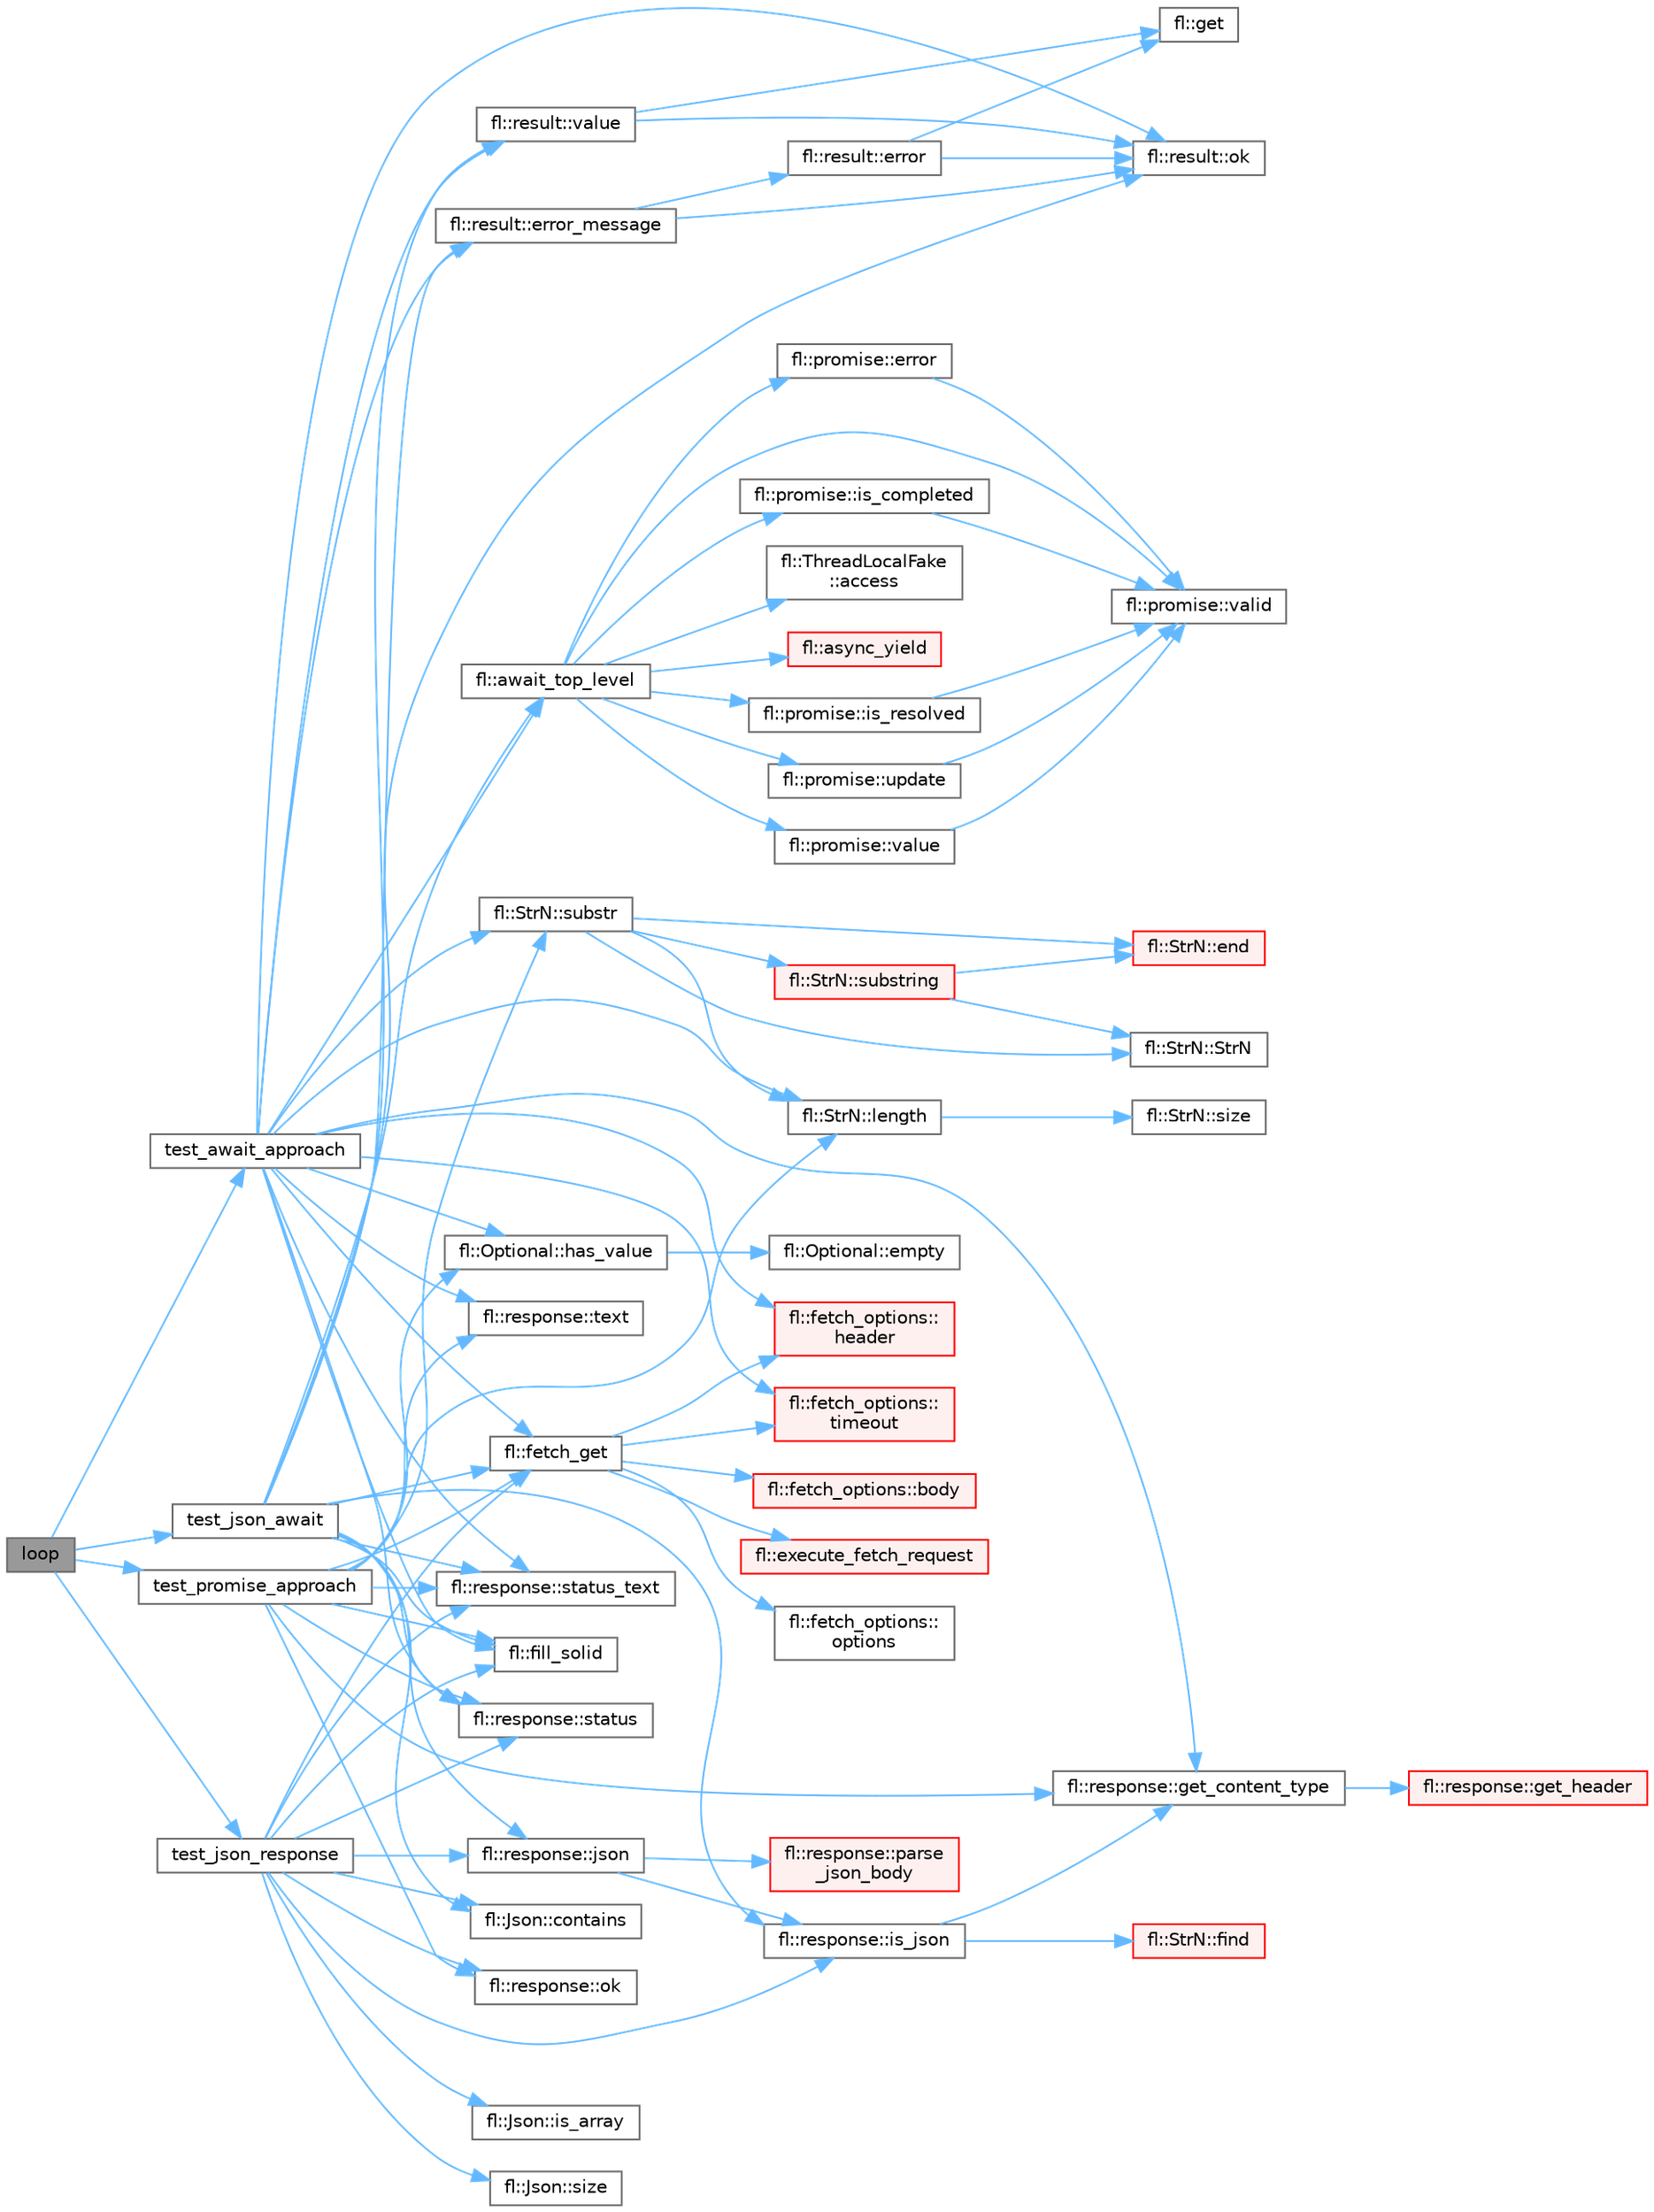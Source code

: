 digraph "loop"
{
 // INTERACTIVE_SVG=YES
 // LATEX_PDF_SIZE
  bgcolor="transparent";
  edge [fontname=Helvetica,fontsize=10,labelfontname=Helvetica,labelfontsize=10];
  node [fontname=Helvetica,fontsize=10,shape=box,height=0.2,width=0.4];
  rankdir="LR";
  Node1 [id="Node000001",label="loop",height=0.2,width=0.4,color="gray40", fillcolor="grey60", style="filled", fontcolor="black",tooltip=" "];
  Node1 -> Node2 [id="edge1_Node000001_Node000002",color="steelblue1",style="solid",tooltip=" "];
  Node2 [id="Node000002",label="test_await_approach",height=0.2,width=0.4,color="grey40", fillcolor="white", style="filled",URL="$d5/dec/_net_test_real_8h_a75e6549812ad7bff897e0c92a225878a.html#a75e6549812ad7bff897e0c92a225878a",tooltip=" "];
  Node2 -> Node3 [id="edge2_Node000002_Node000003",color="steelblue1",style="solid",tooltip=" "];
  Node3 [id="Node000003",label="fl::await_top_level",height=0.2,width=0.4,color="grey40", fillcolor="white", style="filled",URL="$d4/d36/namespacefl_a422168cc1b8dc2e0a10dfedf921ac003.html#a422168cc1b8dc2e0a10dfedf921ac003",tooltip="Synchronously wait for a promise to complete (ONLY safe in top-level contexts)"];
  Node3 -> Node4 [id="edge3_Node000003_Node000004",color="steelblue1",style="solid",tooltip=" "];
  Node4 [id="Node000004",label="fl::ThreadLocalFake\l::access",height=0.2,width=0.4,color="grey40", fillcolor="white", style="filled",URL="$dd/dfc/classfl_1_1_thread_local_fake_a838e1065e19cc5af4edb3b5da131706a.html#a838e1065e19cc5af4edb3b5da131706a",tooltip=" "];
  Node3 -> Node5 [id="edge4_Node000003_Node000005",color="steelblue1",style="solid",tooltip=" "];
  Node5 [id="Node000005",label="fl::async_yield",height=0.2,width=0.4,color="red", fillcolor="#FFF0F0", style="filled",URL="$d4/d36/namespacefl_a490bb1b7e97181543efd2c62768edda8.html#a490bb1b7e97181543efd2c62768edda8",tooltip="Platform-specific async yield function."];
  Node3 -> Node16 [id="edge5_Node000003_Node000016",color="steelblue1",style="solid",tooltip=" "];
  Node16 [id="Node000016",label="fl::promise::error",height=0.2,width=0.4,color="grey40", fillcolor="white", style="filled",URL="$d1/d21/classfl_1_1promise_a13a94578149cb4f8e85f643492411bf5.html#a13a94578149cb4f8e85f643492411bf5",tooltip="Get the error (only valid if is_rejected() returns true)"];
  Node16 -> Node17 [id="edge6_Node000016_Node000017",color="steelblue1",style="solid",tooltip=" "];
  Node17 [id="Node000017",label="fl::promise::valid",height=0.2,width=0.4,color="grey40", fillcolor="white", style="filled",URL="$d1/d21/classfl_1_1promise_a912aa98a2d3d942da9a902f518d57a1a.html#a912aa98a2d3d942da9a902f518d57a1a",tooltip="Check if promise is valid."];
  Node3 -> Node18 [id="edge7_Node000003_Node000018",color="steelblue1",style="solid",tooltip=" "];
  Node18 [id="Node000018",label="fl::promise::is_completed",height=0.2,width=0.4,color="grey40", fillcolor="white", style="filled",URL="$d1/d21/classfl_1_1promise_afd67743e54c389fdb8e8662b545018c4.html#afd67743e54c389fdb8e8662b545018c4",tooltip="Check if promise is completed (resolved or rejected)"];
  Node18 -> Node17 [id="edge8_Node000018_Node000017",color="steelblue1",style="solid",tooltip=" "];
  Node3 -> Node19 [id="edge9_Node000003_Node000019",color="steelblue1",style="solid",tooltip=" "];
  Node19 [id="Node000019",label="fl::promise::is_resolved",height=0.2,width=0.4,color="grey40", fillcolor="white", style="filled",URL="$d1/d21/classfl_1_1promise_a35fe98fffd99be1d59765514b0d360d2.html#a35fe98fffd99be1d59765514b0d360d2",tooltip="Check if promise is resolved (completed successfully)"];
  Node19 -> Node17 [id="edge10_Node000019_Node000017",color="steelblue1",style="solid",tooltip=" "];
  Node3 -> Node20 [id="edge11_Node000003_Node000020",color="steelblue1",style="solid",tooltip=" "];
  Node20 [id="Node000020",label="fl::promise::update",height=0.2,width=0.4,color="grey40", fillcolor="white", style="filled",URL="$d1/d21/classfl_1_1promise_a20e3006272cac1616befc01daf0f8d6e.html#a20e3006272cac1616befc01daf0f8d6e",tooltip="Update promise state in main loop - should be called periodically This processes pending callbacks wh..."];
  Node20 -> Node17 [id="edge12_Node000020_Node000017",color="steelblue1",style="solid",tooltip=" "];
  Node3 -> Node17 [id="edge13_Node000003_Node000017",color="steelblue1",style="solid",tooltip=" "];
  Node3 -> Node21 [id="edge14_Node000003_Node000021",color="steelblue1",style="solid",tooltip=" "];
  Node21 [id="Node000021",label="fl::promise::value",height=0.2,width=0.4,color="grey40", fillcolor="white", style="filled",URL="$d1/d21/classfl_1_1promise_a915f95ce14f79b1a74c7c4b74053fdda.html#a915f95ce14f79b1a74c7c4b74053fdda",tooltip="Get the result value (only valid if is_resolved() returns true)"];
  Node21 -> Node17 [id="edge15_Node000021_Node000017",color="steelblue1",style="solid",tooltip=" "];
  Node2 -> Node22 [id="edge16_Node000002_Node000022",color="steelblue1",style="solid",tooltip=" "];
  Node22 [id="Node000022",label="fl::result::error_message",height=0.2,width=0.4,color="grey40", fillcolor="white", style="filled",URL="$dc/d6d/classfl_1_1result_addee698c009fb513a8b4ceafa05f611f.html#addee698c009fb513a8b4ceafa05f611f",tooltip="Get the error message as a convenience."];
  Node22 -> Node23 [id="edge17_Node000022_Node000023",color="steelblue1",style="solid",tooltip=" "];
  Node23 [id="Node000023",label="fl::result::error",height=0.2,width=0.4,color="grey40", fillcolor="white", style="filled",URL="$dc/d6d/classfl_1_1result_a6659dd0a3e0580c716fe00e214b0f079.html#a6659dd0a3e0580c716fe00e214b0f079",tooltip="Get the error value."];
  Node23 -> Node24 [id="edge18_Node000023_Node000024",color="steelblue1",style="solid",tooltip=" "];
  Node24 [id="Node000024",label="fl::get",height=0.2,width=0.4,color="grey40", fillcolor="white", style="filled",URL="$d4/d36/namespacefl_aaad7bab3a46c3353c72c671c8372be3e.html#aaad7bab3a46c3353c72c671c8372be3e",tooltip=" "];
  Node23 -> Node25 [id="edge19_Node000023_Node000025",color="steelblue1",style="solid",tooltip=" "];
  Node25 [id="Node000025",label="fl::result::ok",height=0.2,width=0.4,color="grey40", fillcolor="white", style="filled",URL="$dc/d6d/classfl_1_1result_ac2b044bd270c831d02dd736571640bac.html#ac2b044bd270c831d02dd736571640bac",tooltip="Check if the result is successful."];
  Node22 -> Node25 [id="edge20_Node000022_Node000025",color="steelblue1",style="solid",tooltip=" "];
  Node2 -> Node26 [id="edge21_Node000002_Node000026",color="steelblue1",style="solid",tooltip=" "];
  Node26 [id="Node000026",label="fl::fetch_get",height=0.2,width=0.4,color="grey40", fillcolor="white", style="filled",URL="$d4/d36/namespacefl_af42605edbdf3f35d997e6da5be2c02a5.html#af42605edbdf3f35d997e6da5be2c02a5",tooltip="HTTP GET request."];
  Node26 -> Node27 [id="edge22_Node000026_Node000027",color="steelblue1",style="solid",tooltip=" "];
  Node27 [id="Node000027",label="fl::fetch_options::body",height=0.2,width=0.4,color="red", fillcolor="#FFF0F0", style="filled",URL="$d2/d49/classfl_1_1fetch__options_a38270ee520d0b35566a972e44006350b.html#a38270ee520d0b35566a972e44006350b",tooltip="Set request body."];
  Node26 -> Node30 [id="edge23_Node000026_Node000030",color="steelblue1",style="solid",tooltip=" "];
  Node30 [id="Node000030",label="fl::execute_fetch_request",height=0.2,width=0.4,color="red", fillcolor="#FFF0F0", style="filled",URL="$d4/d36/namespacefl_a614354323511a444f4f3d295d6a41db8.html#a614354323511a444f4f3d295d6a41db8",tooltip="Internal helper to execute a fetch request and return a promise."];
  Node26 -> Node36 [id="edge24_Node000026_Node000036",color="steelblue1",style="solid",tooltip=" "];
  Node36 [id="Node000036",label="fl::fetch_options::\lheader",height=0.2,width=0.4,color="red", fillcolor="#FFF0F0", style="filled",URL="$d2/d49/classfl_1_1fetch__options_a541c0709606193eb2057cafa1aa42a29.html#a541c0709606193eb2057cafa1aa42a29",tooltip="Add header."];
  Node26 -> Node37 [id="edge25_Node000026_Node000037",color="steelblue1",style="solid",tooltip=" "];
  Node37 [id="Node000037",label="fl::fetch_options::\loptions",height=0.2,width=0.4,color="grey40", fillcolor="white", style="filled",URL="$d2/d49/classfl_1_1fetch__options_a79495f6a025bd4851500804ad92f81ba.html#a79495f6a025bd4851500804ad92f81ba",tooltip="Get the options for this request."];
  Node26 -> Node38 [id="edge26_Node000026_Node000038",color="steelblue1",style="solid",tooltip=" "];
  Node38 [id="Node000038",label="fl::fetch_options::\ltimeout",height=0.2,width=0.4,color="red", fillcolor="#FFF0F0", style="filled",URL="$d2/d49/classfl_1_1fetch__options_a1a19b6646176204db31d1ab58cab1e57.html#a1a19b6646176204db31d1ab58cab1e57",tooltip="Set timeout in milliseconds."];
  Node2 -> Node39 [id="edge27_Node000002_Node000039",color="steelblue1",style="solid",tooltip=" "];
  Node39 [id="Node000039",label="fl::fill_solid",height=0.2,width=0.4,color="grey40", fillcolor="white", style="filled",URL="$da/de3/group___color_fills_gafcada3a28df2b4491cbee30297e39ea7.html#gafcada3a28df2b4491cbee30297e39ea7",tooltip="Fill a range of LEDs with a solid color."];
  Node2 -> Node40 [id="edge28_Node000002_Node000040",color="steelblue1",style="solid",tooltip=" "];
  Node40 [id="Node000040",label="fl::response::get_content_type",height=0.2,width=0.4,color="grey40", fillcolor="white", style="filled",URL="$d5/d4b/classfl_1_1response_a330eca0371b3740387f8a8ffbbf01323.html#a330eca0371b3740387f8a8ffbbf01323",tooltip="Get content type convenience method."];
  Node40 -> Node41 [id="edge29_Node000040_Node000041",color="steelblue1",style="solid",tooltip=" "];
  Node41 [id="Node000041",label="fl::response::get_header",height=0.2,width=0.4,color="red", fillcolor="#FFF0F0", style="filled",URL="$d5/d4b/classfl_1_1response_a589fee303b366ab7853c5460832adf13.html#a589fee303b366ab7853c5460832adf13",tooltip="Get header value (like JavaScript response.headers.get())"];
  Node2 -> Node43 [id="edge30_Node000002_Node000043",color="steelblue1",style="solid",tooltip=" "];
  Node43 [id="Node000043",label="fl::Optional::has_value",height=0.2,width=0.4,color="grey40", fillcolor="white", style="filled",URL="$dd/dd8/classfl_1_1_optional_af1d52a15ec0e1b107418fd5ba19be3d4.html#af1d52a15ec0e1b107418fd5ba19be3d4",tooltip=" "];
  Node43 -> Node44 [id="edge31_Node000043_Node000044",color="steelblue1",style="solid",tooltip=" "];
  Node44 [id="Node000044",label="fl::Optional::empty",height=0.2,width=0.4,color="grey40", fillcolor="white", style="filled",URL="$dd/dd8/classfl_1_1_optional_a0de059fb85ad1fb981c19aa9c50edee9.html#a0de059fb85ad1fb981c19aa9c50edee9",tooltip=" "];
  Node2 -> Node36 [id="edge32_Node000002_Node000036",color="steelblue1",style="solid",tooltip=" "];
  Node2 -> Node45 [id="edge33_Node000002_Node000045",color="steelblue1",style="solid",tooltip=" "];
  Node45 [id="Node000045",label="fl::StrN::length",height=0.2,width=0.4,color="grey40", fillcolor="white", style="filled",URL="$dc/d96/classfl_1_1_str_n_a9fb58d43cd573741eb3e9507cb48cca7.html#a9fb58d43cd573741eb3e9507cb48cca7",tooltip=" "];
  Node45 -> Node46 [id="edge34_Node000045_Node000046",color="steelblue1",style="solid",tooltip=" "];
  Node46 [id="Node000046",label="fl::StrN::size",height=0.2,width=0.4,color="grey40", fillcolor="white", style="filled",URL="$dc/d96/classfl_1_1_str_n_a10074eeff3144d54106280a2a26f5af4.html#a10074eeff3144d54106280a2a26f5af4",tooltip=" "];
  Node2 -> Node25 [id="edge35_Node000002_Node000025",color="steelblue1",style="solid",tooltip=" "];
  Node2 -> Node47 [id="edge36_Node000002_Node000047",color="steelblue1",style="solid",tooltip=" "];
  Node47 [id="Node000047",label="fl::response::status",height=0.2,width=0.4,color="grey40", fillcolor="white", style="filled",URL="$d5/d4b/classfl_1_1response_ab0dfb2ce40390826ab23a0447ba348a3.html#ab0dfb2ce40390826ab23a0447ba348a3",tooltip="HTTP status code (like JavaScript response.status)"];
  Node2 -> Node48 [id="edge37_Node000002_Node000048",color="steelblue1",style="solid",tooltip=" "];
  Node48 [id="Node000048",label="fl::response::status_text",height=0.2,width=0.4,color="grey40", fillcolor="white", style="filled",URL="$d5/d4b/classfl_1_1response_a60c35a8b2eafc7183d8df62452855ebd.html#a60c35a8b2eafc7183d8df62452855ebd",tooltip="HTTP status text (like JavaScript response.statusText)"];
  Node2 -> Node49 [id="edge38_Node000002_Node000049",color="steelblue1",style="solid",tooltip=" "];
  Node49 [id="Node000049",label="fl::StrN::substr",height=0.2,width=0.4,color="grey40", fillcolor="white", style="filled",URL="$dc/d96/classfl_1_1_str_n_a21a0bc7b6460aea621fd132a2be492ef.html#a21a0bc7b6460aea621fd132a2be492ef",tooltip=" "];
  Node49 -> Node50 [id="edge39_Node000049_Node000050",color="steelblue1",style="solid",tooltip=" "];
  Node50 [id="Node000050",label="fl::StrN::StrN",height=0.2,width=0.4,color="grey40", fillcolor="white", style="filled",URL="$dc/d96/classfl_1_1_str_n_ae1303fb18c4230406d75f3649da8711d.html#ae1303fb18c4230406d75f3649da8711d",tooltip=" "];
  Node49 -> Node51 [id="edge40_Node000049_Node000051",color="steelblue1",style="solid",tooltip=" "];
  Node51 [id="Node000051",label="fl::StrN::end",height=0.2,width=0.4,color="red", fillcolor="#FFF0F0", style="filled",URL="$dc/d96/classfl_1_1_str_n_a4d0ad127d9283e6fe8dab50d75a091e4.html#a4d0ad127d9283e6fe8dab50d75a091e4",tooltip=" "];
  Node49 -> Node45 [id="edge41_Node000049_Node000045",color="steelblue1",style="solid",tooltip=" "];
  Node49 -> Node53 [id="edge42_Node000049_Node000053",color="steelblue1",style="solid",tooltip=" "];
  Node53 [id="Node000053",label="fl::StrN::substring",height=0.2,width=0.4,color="red", fillcolor="#FFF0F0", style="filled",URL="$dc/d96/classfl_1_1_str_n_a9603b7cd3946e5478d645624d89951b8.html#a9603b7cd3946e5478d645624d89951b8",tooltip=" "];
  Node53 -> Node50 [id="edge43_Node000053_Node000050",color="steelblue1",style="solid",tooltip=" "];
  Node53 -> Node51 [id="edge44_Node000053_Node000051",color="steelblue1",style="solid",tooltip=" "];
  Node2 -> Node56 [id="edge45_Node000002_Node000056",color="steelblue1",style="solid",tooltip=" "];
  Node56 [id="Node000056",label="fl::response::text",height=0.2,width=0.4,color="grey40", fillcolor="white", style="filled",URL="$d5/d4b/classfl_1_1response_ae0fa52d5913da2897564d88aa5cb1449.html#ae0fa52d5913da2897564d88aa5cb1449",tooltip="Response body as text (like JavaScript response.text())"];
  Node2 -> Node38 [id="edge46_Node000002_Node000038",color="steelblue1",style="solid",tooltip=" "];
  Node2 -> Node57 [id="edge47_Node000002_Node000057",color="steelblue1",style="solid",tooltip=" "];
  Node57 [id="Node000057",label="fl::result::value",height=0.2,width=0.4,color="grey40", fillcolor="white", style="filled",URL="$dc/d6d/classfl_1_1result_a8c36716d4a5e21c2b42707c839305328.html#a8c36716d4a5e21c2b42707c839305328",tooltip="Get the success value (const)"];
  Node57 -> Node24 [id="edge48_Node000057_Node000024",color="steelblue1",style="solid",tooltip=" "];
  Node57 -> Node25 [id="edge49_Node000057_Node000025",color="steelblue1",style="solid",tooltip=" "];
  Node1 -> Node58 [id="edge50_Node000001_Node000058",color="steelblue1",style="solid",tooltip=" "];
  Node58 [id="Node000058",label="test_json_await",height=0.2,width=0.4,color="grey40", fillcolor="white", style="filled",URL="$d5/dec/_net_test_real_8h_a648cd3d90f8e240cbbfe5cb934057124.html#a648cd3d90f8e240cbbfe5cb934057124",tooltip="APPROACH 4: JSON Response with await pattern   Same JSON handling but using await_top_level for synch..."];
  Node58 -> Node3 [id="edge51_Node000058_Node000003",color="steelblue1",style="solid",tooltip=" "];
  Node58 -> Node59 [id="edge52_Node000058_Node000059",color="steelblue1",style="solid",tooltip=" "];
  Node59 [id="Node000059",label="fl::Json::contains",height=0.2,width=0.4,color="grey40", fillcolor="white", style="filled",URL="$d4/d13/classfl_1_1_json_a9236fb7918653680f37ce9c4cbf0dc2a.html#a9236fb7918653680f37ce9c4cbf0dc2a",tooltip=" "];
  Node58 -> Node22 [id="edge53_Node000058_Node000022",color="steelblue1",style="solid",tooltip=" "];
  Node58 -> Node26 [id="edge54_Node000058_Node000026",color="steelblue1",style="solid",tooltip=" "];
  Node58 -> Node39 [id="edge55_Node000058_Node000039",color="steelblue1",style="solid",tooltip=" "];
  Node58 -> Node60 [id="edge56_Node000058_Node000060",color="steelblue1",style="solid",tooltip=" "];
  Node60 [id="Node000060",label="fl::response::is_json",height=0.2,width=0.4,color="grey40", fillcolor="white", style="filled",URL="$d5/d4b/classfl_1_1response_af79b281c20f6d54c717321b329787401.html#af79b281c20f6d54c717321b329787401",tooltip="Check if response appears to contain JSON content."];
  Node60 -> Node61 [id="edge57_Node000060_Node000061",color="steelblue1",style="solid",tooltip=" "];
  Node61 [id="Node000061",label="fl::StrN::find",height=0.2,width=0.4,color="red", fillcolor="#FFF0F0", style="filled",URL="$dc/d96/classfl_1_1_str_n_a3d66ea4272adeb310d727edb78ceac91.html#a3d66ea4272adeb310d727edb78ceac91",tooltip=" "];
  Node60 -> Node40 [id="edge58_Node000060_Node000040",color="steelblue1",style="solid",tooltip=" "];
  Node58 -> Node62 [id="edge59_Node000058_Node000062",color="steelblue1",style="solid",tooltip=" "];
  Node62 [id="Node000062",label="fl::response::json",height=0.2,width=0.4,color="grey40", fillcolor="white", style="filled",URL="$d5/d4b/classfl_1_1response_a1b8301f50ee0dc36b49ab157423d3a22.html#a1b8301f50ee0dc36b49ab157423d3a22",tooltip="Response body parsed as JSON (JavaScript-like API)"];
  Node62 -> Node60 [id="edge60_Node000062_Node000060",color="steelblue1",style="solid",tooltip=" "];
  Node62 -> Node63 [id="edge61_Node000062_Node000063",color="steelblue1",style="solid",tooltip=" "];
  Node63 [id="Node000063",label="fl::response::parse\l_json_body",height=0.2,width=0.4,color="red", fillcolor="#FFF0F0", style="filled",URL="$d5/d4b/classfl_1_1response_a913de93f1614c93e29ae0c1b3219a0b1.html#a913de93f1614c93e29ae0c1b3219a0b1",tooltip="Parse JSON from response body with error handling."];
  Node58 -> Node25 [id="edge62_Node000058_Node000025",color="steelblue1",style="solid",tooltip=" "];
  Node58 -> Node47 [id="edge63_Node000058_Node000047",color="steelblue1",style="solid",tooltip=" "];
  Node58 -> Node48 [id="edge64_Node000058_Node000048",color="steelblue1",style="solid",tooltip=" "];
  Node58 -> Node57 [id="edge65_Node000058_Node000057",color="steelblue1",style="solid",tooltip=" "];
  Node1 -> Node71 [id="edge66_Node000001_Node000071",color="steelblue1",style="solid",tooltip=" "];
  Node71 [id="Node000071",label="test_json_response",height=0.2,width=0.4,color="grey40", fillcolor="white", style="filled",URL="$d5/dec/_net_test_real_8h_ac300da999139e52ab96307f86d7fa84d.html#ac300da999139e52ab96307f86d7fa84d",tooltip="APPROACH 3: JSON Response Handling with FastLED's ideal JSON API This demonstrates fetch responses wi..."];
  Node71 -> Node59 [id="edge67_Node000071_Node000059",color="steelblue1",style="solid",tooltip=" "];
  Node71 -> Node26 [id="edge68_Node000071_Node000026",color="steelblue1",style="solid",tooltip=" "];
  Node71 -> Node39 [id="edge69_Node000071_Node000039",color="steelblue1",style="solid",tooltip=" "];
  Node71 -> Node72 [id="edge70_Node000071_Node000072",color="steelblue1",style="solid",tooltip=" "];
  Node72 [id="Node000072",label="fl::Json::is_array",height=0.2,width=0.4,color="grey40", fillcolor="white", style="filled",URL="$d4/d13/classfl_1_1_json_a00eda00b1da99d1db9ec08f63d82b892.html#a00eda00b1da99d1db9ec08f63d82b892",tooltip=" "];
  Node71 -> Node60 [id="edge71_Node000071_Node000060",color="steelblue1",style="solid",tooltip=" "];
  Node71 -> Node62 [id="edge72_Node000071_Node000062",color="steelblue1",style="solid",tooltip=" "];
  Node71 -> Node73 [id="edge73_Node000071_Node000073",color="steelblue1",style="solid",tooltip=" "];
  Node73 [id="Node000073",label="fl::response::ok",height=0.2,width=0.4,color="grey40", fillcolor="white", style="filled",URL="$d5/d4b/classfl_1_1response_ab472532b087765875cbb00459edb578b.html#ab472532b087765875cbb00459edb578b",tooltip="Check if response is successful (like JavaScript response.ok)"];
  Node71 -> Node74 [id="edge74_Node000071_Node000074",color="steelblue1",style="solid",tooltip=" "];
  Node74 [id="Node000074",label="fl::Json::size",height=0.2,width=0.4,color="grey40", fillcolor="white", style="filled",URL="$d4/d13/classfl_1_1_json_adbf66067309abb63839c5d0a43cb258e.html#adbf66067309abb63839c5d0a43cb258e",tooltip=" "];
  Node71 -> Node47 [id="edge75_Node000071_Node000047",color="steelblue1",style="solid",tooltip=" "];
  Node71 -> Node48 [id="edge76_Node000071_Node000048",color="steelblue1",style="solid",tooltip=" "];
  Node1 -> Node75 [id="edge77_Node000001_Node000075",color="steelblue1",style="solid",tooltip=" "];
  Node75 [id="Node000075",label="test_promise_approach",height=0.2,width=0.4,color="grey40", fillcolor="white", style="filled",URL="$d5/dec/_net_test_real_8h_a63e6ab1f58438832fe951d98467c6db1.html#a63e6ab1f58438832fe951d98467c6db1",tooltip=" "];
  Node75 -> Node26 [id="edge78_Node000075_Node000026",color="steelblue1",style="solid",tooltip=" "];
  Node75 -> Node39 [id="edge79_Node000075_Node000039",color="steelblue1",style="solid",tooltip=" "];
  Node75 -> Node40 [id="edge80_Node000075_Node000040",color="steelblue1",style="solid",tooltip=" "];
  Node75 -> Node43 [id="edge81_Node000075_Node000043",color="steelblue1",style="solid",tooltip=" "];
  Node75 -> Node45 [id="edge82_Node000075_Node000045",color="steelblue1",style="solid",tooltip=" "];
  Node75 -> Node73 [id="edge83_Node000075_Node000073",color="steelblue1",style="solid",tooltip=" "];
  Node75 -> Node47 [id="edge84_Node000075_Node000047",color="steelblue1",style="solid",tooltip=" "];
  Node75 -> Node48 [id="edge85_Node000075_Node000048",color="steelblue1",style="solid",tooltip=" "];
  Node75 -> Node49 [id="edge86_Node000075_Node000049",color="steelblue1",style="solid",tooltip=" "];
  Node75 -> Node56 [id="edge87_Node000075_Node000056",color="steelblue1",style="solid",tooltip=" "];
}
